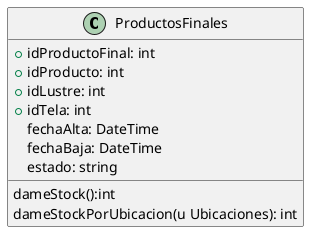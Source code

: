 @startuml ProductosFinales
class ProductosFinales{
    +idProductoFinal: int   
    +idProducto: int
    +idLustre: int
    +idTela: int
    fechaAlta: DateTime
    fechaBaja: DateTime
    estado: string

    dameStock():int
    dameStockPorUbicacion(u Ubicaciones): int

    
}
@enduml